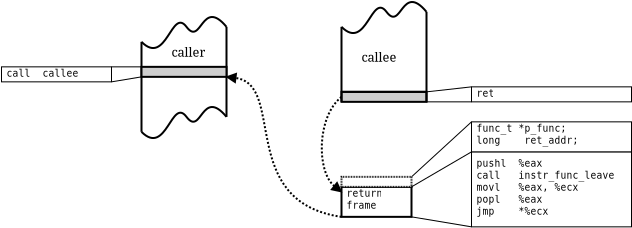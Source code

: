 <?xml version="1.0" encoding="UTF-8"?>
<dia:diagram xmlns:dia="http://www.lysator.liu.se/~alla/dia/">
  <dia:layer name="Background" visible="true">
    <dia:object type="Standard - BezierLine" version="0" id="O0">
      <dia:attribute name="obj_pos">
        <dia:point val="18.25,26.5"/>
      </dia:attribute>
      <dia:attribute name="obj_bb">
        <dia:rectangle val="12.401,19.097;18.307,26.557"/>
      </dia:attribute>
      <dia:attribute name="bez_points">
        <dia:point val="18.25,26.5"/>
        <dia:point val="13,25.75"/>
        <dia:point val="15.5,19.875"/>
        <dia:point val="12.5,19.5"/>
      </dia:attribute>
      <dia:attribute name="corner_types">
        <dia:enum val="0"/>
        <dia:enum val="0"/>
      </dia:attribute>
      <dia:attribute name="line_style">
        <dia:enum val="4"/>
      </dia:attribute>
      <dia:attribute name="end_arrow">
        <dia:enum val="3"/>
      </dia:attribute>
      <dia:attribute name="end_arrow_length">
        <dia:real val="0.4"/>
      </dia:attribute>
      <dia:attribute name="end_arrow_width">
        <dia:real val="0.4"/>
      </dia:attribute>
      <dia:connections>
        <dia:connection handle="0" to="O1" connection="5"/>
      </dia:connections>
    </dia:object>
    <dia:object type="Standard - Box" version="0" id="O1">
      <dia:attribute name="obj_pos">
        <dia:point val="18.25,25"/>
      </dia:attribute>
      <dia:attribute name="obj_bb">
        <dia:rectangle val="18.2,24.95;21.8,26.55"/>
      </dia:attribute>
      <dia:attribute name="elem_corner">
        <dia:point val="18.25,25"/>
      </dia:attribute>
      <dia:attribute name="elem_width">
        <dia:real val="3.5"/>
      </dia:attribute>
      <dia:attribute name="elem_height">
        <dia:real val="1.5"/>
      </dia:attribute>
      <dia:attribute name="show_background">
        <dia:boolean val="true"/>
      </dia:attribute>
    </dia:object>
    <dia:object type="Standard - BezierLine" version="0" id="O2">
      <dia:attribute name="obj_pos">
        <dia:point val="18.25,20.5"/>
      </dia:attribute>
      <dia:attribute name="obj_bb">
        <dia:rectangle val="17.961,20.43;18.539,25.594"/>
      </dia:attribute>
      <dia:attribute name="bez_points">
        <dia:point val="18.25,20.5"/>
        <dia:point val="17,21.5"/>
        <dia:point val="17,24.25"/>
        <dia:point val="18.25,25.25"/>
      </dia:attribute>
      <dia:attribute name="corner_types">
        <dia:enum val="0"/>
        <dia:enum val="0"/>
      </dia:attribute>
      <dia:attribute name="line_style">
        <dia:enum val="4"/>
      </dia:attribute>
      <dia:attribute name="end_arrow">
        <dia:enum val="3"/>
      </dia:attribute>
      <dia:attribute name="end_arrow_length">
        <dia:real val="0.4"/>
      </dia:attribute>
      <dia:attribute name="end_arrow_width">
        <dia:real val="0.4"/>
      </dia:attribute>
      <dia:connections>
        <dia:connection handle="0" to="O5" connection="3"/>
      </dia:connections>
    </dia:object>
    <dia:object type="Standard - Text" version="0" id="O3">
      <dia:attribute name="obj_pos">
        <dia:point val="19.25,18.75"/>
      </dia:attribute>
      <dia:attribute name="obj_bb">
        <dia:rectangle val="19.25,18.1;21.05,19.1"/>
      </dia:attribute>
      <dia:attribute name="text">
        <dia:composite type="text">
          <dia:attribute name="string">
            <dia:string>#callee#</dia:string>
          </dia:attribute>
          <dia:attribute name="font">
            <dia:font family="serif" style="0" name="Times-Roman"/>
          </dia:attribute>
          <dia:attribute name="height">
            <dia:real val="0.8"/>
          </dia:attribute>
          <dia:attribute name="pos">
            <dia:point val="19.25,18.75"/>
          </dia:attribute>
          <dia:attribute name="color">
            <dia:color val="#000000"/>
          </dia:attribute>
          <dia:attribute name="alignment">
            <dia:enum val="0"/>
          </dia:attribute>
        </dia:composite>
      </dia:attribute>
    </dia:object>
    <dia:object type="Standard - Text" version="0" id="O4">
      <dia:attribute name="obj_pos">
        <dia:point val="18.5,25.5"/>
      </dia:attribute>
      <dia:attribute name="obj_bb">
        <dia:rectangle val="18.5,24.983;20.017,26.435"/>
      </dia:attribute>
      <dia:attribute name="text">
        <dia:composite type="text">
          <dia:attribute name="string">
            <dia:string>#return
frame#</dia:string>
          </dia:attribute>
          <dia:attribute name="font">
            <dia:font family="monospace" style="0" name="Courier"/>
          </dia:attribute>
          <dia:attribute name="height">
            <dia:real val="0.6"/>
          </dia:attribute>
          <dia:attribute name="pos">
            <dia:point val="18.5,25.5"/>
          </dia:attribute>
          <dia:attribute name="color">
            <dia:color val="#000000"/>
          </dia:attribute>
          <dia:attribute name="alignment">
            <dia:enum val="0"/>
          </dia:attribute>
        </dia:composite>
      </dia:attribute>
    </dia:object>
    <dia:object type="Standard - Box" version="0" id="O5">
      <dia:attribute name="obj_pos">
        <dia:point val="18.25,20.25"/>
      </dia:attribute>
      <dia:attribute name="obj_bb">
        <dia:rectangle val="18.2,20.2;22.55,20.8"/>
      </dia:attribute>
      <dia:attribute name="elem_corner">
        <dia:point val="18.25,20.25"/>
      </dia:attribute>
      <dia:attribute name="elem_width">
        <dia:real val="4.25"/>
      </dia:attribute>
      <dia:attribute name="elem_height">
        <dia:real val="0.5"/>
      </dia:attribute>
      <dia:attribute name="inner_color">
        <dia:color val="#cecece"/>
      </dia:attribute>
      <dia:attribute name="show_background">
        <dia:boolean val="true"/>
      </dia:attribute>
    </dia:object>
    <dia:object type="Standard - Box" version="0" id="O6">
      <dia:attribute name="obj_pos">
        <dia:point val="24.75,20"/>
      </dia:attribute>
      <dia:attribute name="obj_bb">
        <dia:rectangle val="24.725,19.975;32.775,20.775"/>
      </dia:attribute>
      <dia:attribute name="elem_corner">
        <dia:point val="24.75,20"/>
      </dia:attribute>
      <dia:attribute name="elem_width">
        <dia:real val="8"/>
      </dia:attribute>
      <dia:attribute name="elem_height">
        <dia:real val="0.75"/>
      </dia:attribute>
      <dia:attribute name="border_width">
        <dia:real val="0.05"/>
      </dia:attribute>
      <dia:attribute name="show_background">
        <dia:boolean val="true"/>
      </dia:attribute>
    </dia:object>
    <dia:object type="Standard - Text" version="0" id="O7">
      <dia:attribute name="obj_pos">
        <dia:point val="25,20.5"/>
      </dia:attribute>
      <dia:attribute name="obj_bb">
        <dia:rectangle val="25,19.983;25.767,20.835"/>
      </dia:attribute>
      <dia:attribute name="text">
        <dia:composite type="text">
          <dia:attribute name="string">
            <dia:string>#ret#</dia:string>
          </dia:attribute>
          <dia:attribute name="font">
            <dia:font family="monospace" style="0" name="Courier"/>
          </dia:attribute>
          <dia:attribute name="height">
            <dia:real val="0.6"/>
          </dia:attribute>
          <dia:attribute name="pos">
            <dia:point val="25,20.5"/>
          </dia:attribute>
          <dia:attribute name="color">
            <dia:color val="#000000"/>
          </dia:attribute>
          <dia:attribute name="alignment">
            <dia:enum val="0"/>
          </dia:attribute>
        </dia:composite>
      </dia:attribute>
    </dia:object>
    <dia:object type="Standard - Line" version="0" id="O8">
      <dia:attribute name="obj_pos">
        <dia:point val="22.5,20.25"/>
      </dia:attribute>
      <dia:attribute name="obj_bb">
        <dia:rectangle val="22.472,19.972;24.778,20.278"/>
      </dia:attribute>
      <dia:attribute name="conn_endpoints">
        <dia:point val="22.5,20.25"/>
        <dia:point val="24.75,20"/>
      </dia:attribute>
      <dia:attribute name="numcp">
        <dia:int val="1"/>
      </dia:attribute>
      <dia:attribute name="line_width">
        <dia:real val="0.05"/>
      </dia:attribute>
      <dia:connections>
        <dia:connection handle="0" to="O5" connection="2"/>
        <dia:connection handle="1" to="O6" connection="0"/>
      </dia:connections>
    </dia:object>
    <dia:object type="Standard - Line" version="0" id="O9">
      <dia:attribute name="obj_pos">
        <dia:point val="22.5,20.75"/>
      </dia:attribute>
      <dia:attribute name="obj_bb">
        <dia:rectangle val="22.475,20.725;24.775,20.775"/>
      </dia:attribute>
      <dia:attribute name="conn_endpoints">
        <dia:point val="22.5,20.75"/>
        <dia:point val="24.75,20.75"/>
      </dia:attribute>
      <dia:attribute name="numcp">
        <dia:int val="1"/>
      </dia:attribute>
      <dia:attribute name="line_width">
        <dia:real val="0.05"/>
      </dia:attribute>
      <dia:connections>
        <dia:connection handle="0" to="O5" connection="7"/>
        <dia:connection handle="1" to="O6" connection="5"/>
      </dia:connections>
    </dia:object>
    <dia:object type="Standard - Box" version="0" id="O10">
      <dia:attribute name="obj_pos">
        <dia:point val="24.75,23.25"/>
      </dia:attribute>
      <dia:attribute name="obj_bb">
        <dia:rectangle val="24.725,23.225;32.775,27.025"/>
      </dia:attribute>
      <dia:attribute name="elem_corner">
        <dia:point val="24.75,23.25"/>
      </dia:attribute>
      <dia:attribute name="elem_width">
        <dia:real val="8"/>
      </dia:attribute>
      <dia:attribute name="elem_height">
        <dia:real val="3.75"/>
      </dia:attribute>
      <dia:attribute name="border_width">
        <dia:real val="0.05"/>
      </dia:attribute>
      <dia:attribute name="show_background">
        <dia:boolean val="true"/>
      </dia:attribute>
    </dia:object>
    <dia:object type="Standard - Text" version="0" id="O11">
      <dia:attribute name="obj_pos">
        <dia:point val="25,24"/>
      </dia:attribute>
      <dia:attribute name="obj_bb">
        <dia:rectangle val="25,23.483;30.767,26.735"/>
      </dia:attribute>
      <dia:attribute name="text">
        <dia:composite type="text">
          <dia:attribute name="string">
            <dia:string>#pushl  %eax
call   instr_func_leave
movl   %eax, %ecx
popl   %eax
jmp    *%ecx#</dia:string>
          </dia:attribute>
          <dia:attribute name="font">
            <dia:font family="monospace" style="0" name="Courier"/>
          </dia:attribute>
          <dia:attribute name="height">
            <dia:real val="0.6"/>
          </dia:attribute>
          <dia:attribute name="pos">
            <dia:point val="25,24"/>
          </dia:attribute>
          <dia:attribute name="color">
            <dia:color val="#000000"/>
          </dia:attribute>
          <dia:attribute name="alignment">
            <dia:enum val="0"/>
          </dia:attribute>
        </dia:composite>
      </dia:attribute>
    </dia:object>
    <dia:object type="Standard - Line" version="0" id="O12">
      <dia:attribute name="obj_pos">
        <dia:point val="21.75,25"/>
      </dia:attribute>
      <dia:attribute name="obj_bb">
        <dia:rectangle val="21.716,23.216;24.784,25.034"/>
      </dia:attribute>
      <dia:attribute name="conn_endpoints">
        <dia:point val="21.75,25"/>
        <dia:point val="24.75,23.25"/>
      </dia:attribute>
      <dia:attribute name="numcp">
        <dia:int val="1"/>
      </dia:attribute>
      <dia:attribute name="line_width">
        <dia:real val="0.05"/>
      </dia:attribute>
      <dia:connections>
        <dia:connection handle="0" to="O1" connection="2"/>
        <dia:connection handle="1" to="O10" connection="0"/>
      </dia:connections>
    </dia:object>
    <dia:object type="Standard - Line" version="0" id="O13">
      <dia:attribute name="obj_pos">
        <dia:point val="21.75,26.5"/>
      </dia:attribute>
      <dia:attribute name="obj_bb">
        <dia:rectangle val="21.721,26.471;24.779,27.029"/>
      </dia:attribute>
      <dia:attribute name="conn_endpoints">
        <dia:point val="21.75,26.5"/>
        <dia:point val="24.75,27"/>
      </dia:attribute>
      <dia:attribute name="numcp">
        <dia:int val="1"/>
      </dia:attribute>
      <dia:attribute name="line_width">
        <dia:real val="0.05"/>
      </dia:attribute>
      <dia:connections>
        <dia:connection handle="0" to="O1" connection="7"/>
        <dia:connection handle="1" to="O10" connection="5"/>
      </dia:connections>
    </dia:object>
    <dia:object type="Standard - Line" version="0" id="O14">
      <dia:attribute name="obj_pos">
        <dia:point val="18.25,17"/>
      </dia:attribute>
      <dia:attribute name="obj_bb">
        <dia:rectangle val="18.2,16.95;18.3,20.8"/>
      </dia:attribute>
      <dia:attribute name="conn_endpoints">
        <dia:point val="18.25,17"/>
        <dia:point val="18.25,20.75"/>
      </dia:attribute>
      <dia:attribute name="numcp">
        <dia:int val="1"/>
      </dia:attribute>
      <dia:connections>
        <dia:connection handle="1" to="O5" connection="5"/>
      </dia:connections>
    </dia:object>
    <dia:object type="Standard - Line" version="0" id="O15">
      <dia:attribute name="obj_pos">
        <dia:point val="22.5,16.25"/>
      </dia:attribute>
      <dia:attribute name="obj_bb">
        <dia:rectangle val="22.45,16.2;22.55,20.8"/>
      </dia:attribute>
      <dia:attribute name="conn_endpoints">
        <dia:point val="22.5,16.25"/>
        <dia:point val="22.5,20.75"/>
      </dia:attribute>
      <dia:attribute name="numcp">
        <dia:int val="1"/>
      </dia:attribute>
      <dia:connections>
        <dia:connection handle="1" to="O5" connection="7"/>
      </dia:connections>
    </dia:object>
    <dia:object type="Standard - Line" version="0" id="O16">
      <dia:attribute name="obj_pos">
        <dia:point val="22.5,20.25"/>
      </dia:attribute>
      <dia:attribute name="obj_bb">
        <dia:rectangle val="18.2,20.2;22.55,20.3"/>
      </dia:attribute>
      <dia:attribute name="conn_endpoints">
        <dia:point val="22.5,20.25"/>
        <dia:point val="18.25,20.25"/>
      </dia:attribute>
      <dia:attribute name="numcp">
        <dia:int val="1"/>
      </dia:attribute>
      <dia:connections>
        <dia:connection handle="0" to="O5" connection="2"/>
        <dia:connection handle="1" to="O5" connection="0"/>
      </dia:connections>
    </dia:object>
    <dia:object type="Standard - BezierLine" version="0" id="O17">
      <dia:attribute name="obj_pos">
        <dia:point val="18.25,17"/>
      </dia:attribute>
      <dia:attribute name="obj_bb">
        <dia:rectangle val="18.179,15.707;22.57,17.36"/>
      </dia:attribute>
      <dia:attribute name="bez_points">
        <dia:point val="18.25,17"/>
        <dia:point val="19.5,18.25"/>
        <dia:point val="19.75,15.25"/>
        <dia:point val="20.5,16.25"/>
        <dia:point val="21.25,17.25"/>
        <dia:point val="21.25,14.75"/>
        <dia:point val="22.5,16.25"/>
      </dia:attribute>
      <dia:attribute name="corner_types">
        <dia:enum val="0"/>
        <dia:enum val="0"/>
        <dia:enum val="0"/>
      </dia:attribute>
    </dia:object>
    <dia:object type="Standard - Text" version="0" id="O18">
      <dia:attribute name="obj_pos">
        <dia:point val="9.75,18.5"/>
      </dia:attribute>
      <dia:attribute name="obj_bb">
        <dia:rectangle val="9.75,17.85;11.5,18.85"/>
      </dia:attribute>
      <dia:attribute name="text">
        <dia:composite type="text">
          <dia:attribute name="string">
            <dia:string>#caller#</dia:string>
          </dia:attribute>
          <dia:attribute name="font">
            <dia:font family="serif" style="0" name="Times-Roman"/>
          </dia:attribute>
          <dia:attribute name="height">
            <dia:real val="0.8"/>
          </dia:attribute>
          <dia:attribute name="pos">
            <dia:point val="9.75,18.5"/>
          </dia:attribute>
          <dia:attribute name="color">
            <dia:color val="#000000"/>
          </dia:attribute>
          <dia:attribute name="alignment">
            <dia:enum val="0"/>
          </dia:attribute>
        </dia:composite>
      </dia:attribute>
    </dia:object>
    <dia:object type="Standard - Line" version="0" id="O19">
      <dia:attribute name="obj_pos">
        <dia:point val="8.25,17.75"/>
      </dia:attribute>
      <dia:attribute name="obj_bb">
        <dia:rectangle val="8.2,17.7;8.3,22.3"/>
      </dia:attribute>
      <dia:attribute name="conn_endpoints">
        <dia:point val="8.25,17.75"/>
        <dia:point val="8.25,22.25"/>
      </dia:attribute>
      <dia:attribute name="numcp">
        <dia:int val="1"/>
      </dia:attribute>
    </dia:object>
    <dia:object type="Standard - Line" version="0" id="O20">
      <dia:attribute name="obj_pos">
        <dia:point val="12.5,17"/>
      </dia:attribute>
      <dia:attribute name="obj_bb">
        <dia:rectangle val="12.45,16.95;12.55,21.55"/>
      </dia:attribute>
      <dia:attribute name="conn_endpoints">
        <dia:point val="12.5,17"/>
        <dia:point val="12.5,21.5"/>
      </dia:attribute>
      <dia:attribute name="numcp">
        <dia:int val="1"/>
      </dia:attribute>
    </dia:object>
    <dia:object type="Standard - BezierLine" version="0" id="O21">
      <dia:attribute name="obj_pos">
        <dia:point val="8.25,17.75"/>
      </dia:attribute>
      <dia:attribute name="obj_bb">
        <dia:rectangle val="8.179,16.457;12.57,18.11"/>
      </dia:attribute>
      <dia:attribute name="bez_points">
        <dia:point val="8.25,17.75"/>
        <dia:point val="9.5,19"/>
        <dia:point val="9.75,16"/>
        <dia:point val="10.5,17"/>
        <dia:point val="11.25,18"/>
        <dia:point val="11.25,15.5"/>
        <dia:point val="12.5,17"/>
      </dia:attribute>
      <dia:attribute name="corner_types">
        <dia:enum val="0"/>
        <dia:enum val="0"/>
        <dia:enum val="0"/>
      </dia:attribute>
    </dia:object>
    <dia:object type="Standard - BezierLine" version="0" id="O22">
      <dia:attribute name="obj_pos">
        <dia:point val="8.25,22.25"/>
      </dia:attribute>
      <dia:attribute name="obj_bb">
        <dia:rectangle val="8.179,20.957;12.57,22.61"/>
      </dia:attribute>
      <dia:attribute name="bez_points">
        <dia:point val="8.25,22.25"/>
        <dia:point val="9.5,23.5"/>
        <dia:point val="9.75,20.5"/>
        <dia:point val="10.5,21.5"/>
        <dia:point val="11.25,22.5"/>
        <dia:point val="11.25,20"/>
        <dia:point val="12.5,21.5"/>
      </dia:attribute>
      <dia:attribute name="corner_types">
        <dia:enum val="0"/>
        <dia:enum val="0"/>
        <dia:enum val="0"/>
      </dia:attribute>
    </dia:object>
    <dia:object type="Standard - Box" version="0" id="O23">
      <dia:attribute name="obj_pos">
        <dia:point val="8.25,19"/>
      </dia:attribute>
      <dia:attribute name="obj_bb">
        <dia:rectangle val="8.2,18.95;12.55,19.55"/>
      </dia:attribute>
      <dia:attribute name="elem_corner">
        <dia:point val="8.25,19"/>
      </dia:attribute>
      <dia:attribute name="elem_width">
        <dia:real val="4.25"/>
      </dia:attribute>
      <dia:attribute name="elem_height">
        <dia:real val="0.5"/>
      </dia:attribute>
      <dia:attribute name="inner_color">
        <dia:color val="#cecece"/>
      </dia:attribute>
      <dia:attribute name="show_background">
        <dia:boolean val="true"/>
      </dia:attribute>
    </dia:object>
    <dia:object type="Standard - Box" version="0" id="O24">
      <dia:attribute name="obj_pos">
        <dia:point val="1.25,19"/>
      </dia:attribute>
      <dia:attribute name="obj_bb">
        <dia:rectangle val="1.225,18.975;6.775,19.775"/>
      </dia:attribute>
      <dia:attribute name="elem_corner">
        <dia:point val="1.25,19"/>
      </dia:attribute>
      <dia:attribute name="elem_width">
        <dia:real val="5.5"/>
      </dia:attribute>
      <dia:attribute name="elem_height">
        <dia:real val="0.75"/>
      </dia:attribute>
      <dia:attribute name="border_width">
        <dia:real val="0.05"/>
      </dia:attribute>
      <dia:attribute name="show_background">
        <dia:boolean val="true"/>
      </dia:attribute>
    </dia:object>
    <dia:object type="Standard - Text" version="0" id="O25">
      <dia:attribute name="obj_pos">
        <dia:point val="1.5,19.5"/>
      </dia:attribute>
      <dia:attribute name="obj_bb">
        <dia:rectangle val="1.5,19;4.5,19.8"/>
      </dia:attribute>
      <dia:attribute name="text">
        <dia:composite type="text">
          <dia:attribute name="string">
            <dia:string>#call  callee#</dia:string>
          </dia:attribute>
          <dia:attribute name="font">
            <dia:font family="monospace" style="0" name="Courier"/>
          </dia:attribute>
          <dia:attribute name="height">
            <dia:real val="0.6"/>
          </dia:attribute>
          <dia:attribute name="pos">
            <dia:point val="1.5,19.5"/>
          </dia:attribute>
          <dia:attribute name="color">
            <dia:color val="#000000"/>
          </dia:attribute>
          <dia:attribute name="alignment">
            <dia:enum val="0"/>
          </dia:attribute>
        </dia:composite>
      </dia:attribute>
    </dia:object>
    <dia:object type="Standard - Line" version="0" id="O26">
      <dia:attribute name="obj_pos">
        <dia:point val="6.75,19"/>
      </dia:attribute>
      <dia:attribute name="obj_bb">
        <dia:rectangle val="6.725,18.975;8.275,19.025"/>
      </dia:attribute>
      <dia:attribute name="conn_endpoints">
        <dia:point val="6.75,19"/>
        <dia:point val="8.25,19"/>
      </dia:attribute>
      <dia:attribute name="numcp">
        <dia:int val="1"/>
      </dia:attribute>
      <dia:attribute name="line_width">
        <dia:real val="0.05"/>
      </dia:attribute>
      <dia:connections>
        <dia:connection handle="0" to="O24" connection="2"/>
        <dia:connection handle="1" to="O23" connection="0"/>
      </dia:connections>
    </dia:object>
    <dia:object type="Standard - Line" version="0" id="O27">
      <dia:attribute name="obj_pos">
        <dia:point val="6.75,19.75"/>
      </dia:attribute>
      <dia:attribute name="obj_bb">
        <dia:rectangle val="6.721,19.471;8.279,19.779"/>
      </dia:attribute>
      <dia:attribute name="conn_endpoints">
        <dia:point val="6.75,19.75"/>
        <dia:point val="8.25,19.5"/>
      </dia:attribute>
      <dia:attribute name="numcp">
        <dia:int val="1"/>
      </dia:attribute>
      <dia:attribute name="line_width">
        <dia:real val="0.05"/>
      </dia:attribute>
      <dia:connections>
        <dia:connection handle="0" to="O24" connection="7"/>
        <dia:connection handle="1" to="O23" connection="5"/>
      </dia:connections>
    </dia:object>
    <dia:object type="Standard - Box" version="0" id="O28">
      <dia:attribute name="obj_pos">
        <dia:point val="24.75,21.75"/>
      </dia:attribute>
      <dia:attribute name="obj_bb">
        <dia:rectangle val="24.725,21.725;32.775,23.275"/>
      </dia:attribute>
      <dia:attribute name="elem_corner">
        <dia:point val="24.75,21.75"/>
      </dia:attribute>
      <dia:attribute name="elem_width">
        <dia:real val="8"/>
      </dia:attribute>
      <dia:attribute name="elem_height">
        <dia:real val="1.5"/>
      </dia:attribute>
      <dia:attribute name="border_width">
        <dia:real val="0.05"/>
      </dia:attribute>
      <dia:attribute name="show_background">
        <dia:boolean val="true"/>
      </dia:attribute>
    </dia:object>
    <dia:object type="Standard - Line" version="0" id="O29">
      <dia:attribute name="obj_pos">
        <dia:point val="21.75,24.5"/>
      </dia:attribute>
      <dia:attribute name="obj_bb">
        <dia:rectangle val="21.715,21.715;24.785,24.535"/>
      </dia:attribute>
      <dia:attribute name="conn_endpoints">
        <dia:point val="21.75,24.5"/>
        <dia:point val="24.75,21.75"/>
      </dia:attribute>
      <dia:attribute name="numcp">
        <dia:int val="1"/>
      </dia:attribute>
      <dia:attribute name="line_width">
        <dia:real val="0.05"/>
      </dia:attribute>
      <dia:connections>
        <dia:connection handle="1" to="O28" connection="0"/>
      </dia:connections>
    </dia:object>
    <dia:object type="Standard - Text" version="0" id="O30">
      <dia:attribute name="obj_pos">
        <dia:point val="25,22.25"/>
      </dia:attribute>
      <dia:attribute name="obj_bb">
        <dia:rectangle val="25,21.733;29.267,23.185"/>
      </dia:attribute>
      <dia:attribute name="text">
        <dia:composite type="text">
          <dia:attribute name="string">
            <dia:string>#func_t *p_func;
long    ret_addr;#</dia:string>
          </dia:attribute>
          <dia:attribute name="font">
            <dia:font family="monospace" style="0" name="Courier"/>
          </dia:attribute>
          <dia:attribute name="height">
            <dia:real val="0.6"/>
          </dia:attribute>
          <dia:attribute name="pos">
            <dia:point val="25,22.25"/>
          </dia:attribute>
          <dia:attribute name="color">
            <dia:color val="#000000"/>
          </dia:attribute>
          <dia:attribute name="alignment">
            <dia:enum val="0"/>
          </dia:attribute>
        </dia:composite>
      </dia:attribute>
    </dia:object>
    <dia:object type="Standard - Box" version="0" id="O31">
      <dia:attribute name="obj_pos">
        <dia:point val="18.25,24.5"/>
      </dia:attribute>
      <dia:attribute name="obj_bb">
        <dia:rectangle val="18.2,24.45;21.8,25.05"/>
      </dia:attribute>
      <dia:attribute name="elem_corner">
        <dia:point val="18.25,24.5"/>
      </dia:attribute>
      <dia:attribute name="elem_width">
        <dia:real val="3.5"/>
      </dia:attribute>
      <dia:attribute name="elem_height">
        <dia:real val="0.5"/>
      </dia:attribute>
      <dia:attribute name="show_background">
        <dia:boolean val="true"/>
      </dia:attribute>
      <dia:attribute name="line_style">
        <dia:enum val="4"/>
      </dia:attribute>
      <dia:attribute name="dashlength">
        <dia:real val="0.4"/>
      </dia:attribute>
    </dia:object>
  </dia:layer>
</dia:diagram>
